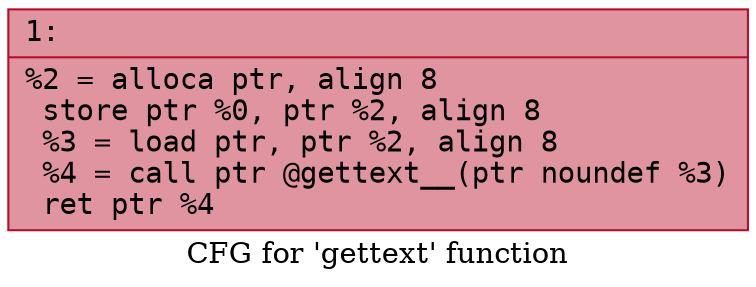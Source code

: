 digraph "CFG for 'gettext' function" {
	label="CFG for 'gettext' function";

	Node0x60000067a0d0 [shape=record,color="#b70d28ff", style=filled, fillcolor="#b70d2870" fontname="Courier",label="{1:\l|  %2 = alloca ptr, align 8\l  store ptr %0, ptr %2, align 8\l  %3 = load ptr, ptr %2, align 8\l  %4 = call ptr @gettext__(ptr noundef %3)\l  ret ptr %4\l}"];
}
